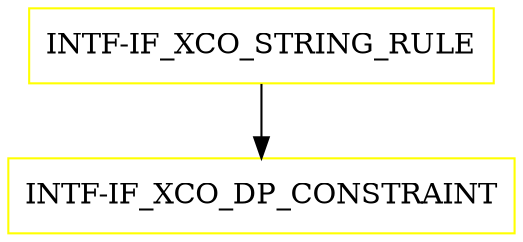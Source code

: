 digraph G {
  "INTF-IF_XCO_STRING_RULE" [shape=box,color=yellow];
  "INTF-IF_XCO_DP_CONSTRAINT" [shape=box,color=yellow,URL="./INTF_IF_XCO_DP_CONSTRAINT.html"];
  "INTF-IF_XCO_STRING_RULE" -> "INTF-IF_XCO_DP_CONSTRAINT";
}
